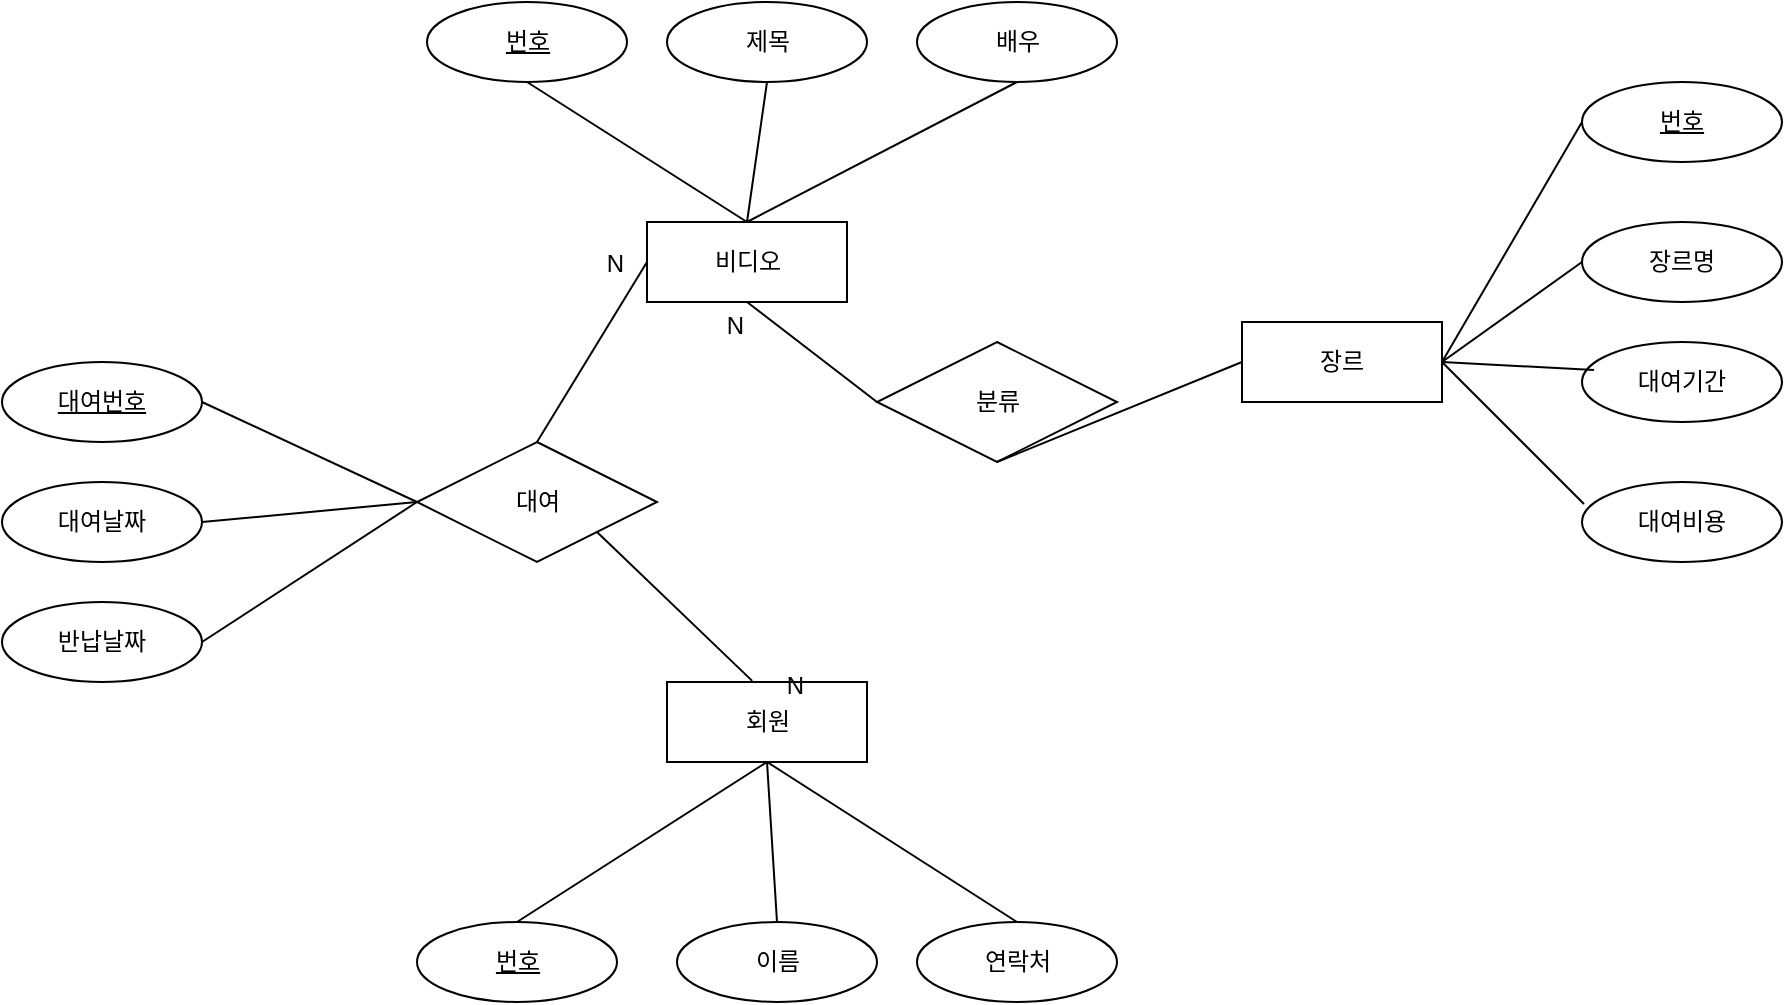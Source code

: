 <mxfile version="23.1.5" type="device">
  <diagram id="R2lEEEUBdFMjLlhIrx00" name="Page-1">
    <mxGraphModel dx="1738" dy="906" grid="1" gridSize="10" guides="1" tooltips="1" connect="1" arrows="1" fold="1" page="1" pageScale="1" pageWidth="827" pageHeight="1169" math="0" shadow="0" extFonts="Permanent Marker^https://fonts.googleapis.com/css?family=Permanent+Marker">
      <root>
        <mxCell id="0" />
        <mxCell id="1" parent="0" />
        <mxCell id="jLPljfGS4TPaZg_DiXXK-1" value="장르" style="whiteSpace=wrap;html=1;align=center;" vertex="1" parent="1">
          <mxGeometry x="520" y="320" width="100" height="40" as="geometry" />
        </mxCell>
        <mxCell id="jLPljfGS4TPaZg_DiXXK-3" value="회원" style="whiteSpace=wrap;html=1;align=center;" vertex="1" parent="1">
          <mxGeometry x="232.5" y="500" width="100" height="40" as="geometry" />
        </mxCell>
        <mxCell id="jLPljfGS4TPaZg_DiXXK-4" value="비디오" style="whiteSpace=wrap;html=1;align=center;" vertex="1" parent="1">
          <mxGeometry x="222.5" y="270" width="100" height="40" as="geometry" />
        </mxCell>
        <mxCell id="jLPljfGS4TPaZg_DiXXK-5" value="번호" style="ellipse;whiteSpace=wrap;html=1;align=center;fontStyle=4;" vertex="1" parent="1">
          <mxGeometry x="690" y="200" width="100" height="40" as="geometry" />
        </mxCell>
        <mxCell id="jLPljfGS4TPaZg_DiXXK-6" value="대여기간" style="ellipse;whiteSpace=wrap;html=1;align=center;" vertex="1" parent="1">
          <mxGeometry x="690" y="330" width="100" height="40" as="geometry" />
        </mxCell>
        <mxCell id="jLPljfGS4TPaZg_DiXXK-7" value="장르명" style="ellipse;whiteSpace=wrap;html=1;align=center;" vertex="1" parent="1">
          <mxGeometry x="690" y="270" width="100" height="40" as="geometry" />
        </mxCell>
        <mxCell id="jLPljfGS4TPaZg_DiXXK-9" value="대여비용" style="ellipse;whiteSpace=wrap;html=1;align=center;" vertex="1" parent="1">
          <mxGeometry x="690" y="400" width="100" height="40" as="geometry" />
        </mxCell>
        <mxCell id="jLPljfGS4TPaZg_DiXXK-10" value="" style="endArrow=none;html=1;rounded=0;entryX=1;entryY=0.5;entryDx=0;entryDy=0;exitX=0;exitY=0.5;exitDx=0;exitDy=0;" edge="1" parent="1" source="jLPljfGS4TPaZg_DiXXK-5" target="jLPljfGS4TPaZg_DiXXK-1">
          <mxGeometry relative="1" as="geometry">
            <mxPoint x="373" y="580" as="sourcePoint" />
            <mxPoint x="533" y="580" as="targetPoint" />
          </mxGeometry>
        </mxCell>
        <mxCell id="jLPljfGS4TPaZg_DiXXK-11" value="" style="endArrow=none;html=1;rounded=0;exitX=1;exitY=0.5;exitDx=0;exitDy=0;entryX=0;entryY=0.5;entryDx=0;entryDy=0;" edge="1" parent="1" source="jLPljfGS4TPaZg_DiXXK-1" target="jLPljfGS4TPaZg_DiXXK-7">
          <mxGeometry relative="1" as="geometry">
            <mxPoint x="373" y="580" as="sourcePoint" />
            <mxPoint x="533" y="580" as="targetPoint" />
          </mxGeometry>
        </mxCell>
        <mxCell id="jLPljfGS4TPaZg_DiXXK-12" value="" style="endArrow=none;html=1;rounded=0;exitX=1;exitY=0.5;exitDx=0;exitDy=0;entryX=0.06;entryY=0.35;entryDx=0;entryDy=0;entryPerimeter=0;" edge="1" parent="1" source="jLPljfGS4TPaZg_DiXXK-1" target="jLPljfGS4TPaZg_DiXXK-6">
          <mxGeometry relative="1" as="geometry">
            <mxPoint x="593" y="450" as="sourcePoint" />
            <mxPoint x="663" y="430" as="targetPoint" />
          </mxGeometry>
        </mxCell>
        <mxCell id="jLPljfGS4TPaZg_DiXXK-13" value="" style="endArrow=none;html=1;rounded=0;exitX=1;exitY=0.5;exitDx=0;exitDy=0;entryX=0.01;entryY=0.275;entryDx=0;entryDy=0;entryPerimeter=0;" edge="1" parent="1" source="jLPljfGS4TPaZg_DiXXK-1" target="jLPljfGS4TPaZg_DiXXK-9">
          <mxGeometry relative="1" as="geometry">
            <mxPoint x="593" y="450" as="sourcePoint" />
            <mxPoint x="664" y="480" as="targetPoint" />
          </mxGeometry>
        </mxCell>
        <mxCell id="jLPljfGS4TPaZg_DiXXK-14" value="제목" style="ellipse;whiteSpace=wrap;html=1;align=center;" vertex="1" parent="1">
          <mxGeometry x="232.5" y="160" width="100" height="40" as="geometry" />
        </mxCell>
        <mxCell id="jLPljfGS4TPaZg_DiXXK-15" value="번호" style="ellipse;whiteSpace=wrap;html=1;align=center;fontStyle=4;" vertex="1" parent="1">
          <mxGeometry x="112.5" y="160" width="100" height="40" as="geometry" />
        </mxCell>
        <mxCell id="jLPljfGS4TPaZg_DiXXK-16" value="배우" style="ellipse;whiteSpace=wrap;html=1;align=center;" vertex="1" parent="1">
          <mxGeometry x="357.5" y="160" width="100" height="40" as="geometry" />
        </mxCell>
        <mxCell id="jLPljfGS4TPaZg_DiXXK-17" value="" style="endArrow=none;html=1;rounded=0;entryX=0.5;entryY=0;entryDx=0;entryDy=0;exitX=0.5;exitY=1;exitDx=0;exitDy=0;" edge="1" parent="1" source="jLPljfGS4TPaZg_DiXXK-15" target="jLPljfGS4TPaZg_DiXXK-4">
          <mxGeometry relative="1" as="geometry">
            <mxPoint x="357.5" y="170" as="sourcePoint" />
            <mxPoint x="267.5" y="260" as="targetPoint" />
          </mxGeometry>
        </mxCell>
        <mxCell id="jLPljfGS4TPaZg_DiXXK-18" value="" style="endArrow=none;html=1;rounded=0;exitX=0.5;exitY=1;exitDx=0;exitDy=0;entryX=0.5;entryY=0;entryDx=0;entryDy=0;" edge="1" parent="1" source="jLPljfGS4TPaZg_DiXXK-14" target="jLPljfGS4TPaZg_DiXXK-4">
          <mxGeometry relative="1" as="geometry">
            <mxPoint x="172.5" y="210" as="sourcePoint" />
            <mxPoint x="272.5" y="263" as="targetPoint" />
          </mxGeometry>
        </mxCell>
        <mxCell id="jLPljfGS4TPaZg_DiXXK-19" value="" style="endArrow=none;html=1;rounded=0;entryX=0.5;entryY=0;entryDx=0;entryDy=0;exitX=0.5;exitY=1;exitDx=0;exitDy=0;" edge="1" parent="1" source="jLPljfGS4TPaZg_DiXXK-16" target="jLPljfGS4TPaZg_DiXXK-4">
          <mxGeometry relative="1" as="geometry">
            <mxPoint x="172.5" y="210" as="sourcePoint" />
            <mxPoint x="282.5" y="260" as="targetPoint" />
          </mxGeometry>
        </mxCell>
        <mxCell id="jLPljfGS4TPaZg_DiXXK-21" value="번호" style="ellipse;whiteSpace=wrap;html=1;align=center;fontStyle=4;" vertex="1" parent="1">
          <mxGeometry x="107.5" y="620" width="100" height="40" as="geometry" />
        </mxCell>
        <mxCell id="jLPljfGS4TPaZg_DiXXK-22" value="이름" style="ellipse;whiteSpace=wrap;html=1;align=center;" vertex="1" parent="1">
          <mxGeometry x="237.5" y="620" width="100" height="40" as="geometry" />
        </mxCell>
        <mxCell id="jLPljfGS4TPaZg_DiXXK-23" value="연락처" style="ellipse;whiteSpace=wrap;html=1;align=center;" vertex="1" parent="1">
          <mxGeometry x="357.5" y="620" width="100" height="40" as="geometry" />
        </mxCell>
        <mxCell id="jLPljfGS4TPaZg_DiXXK-24" value="" style="endArrow=none;html=1;rounded=0;exitX=0.5;exitY=1;exitDx=0;exitDy=0;entryX=0.5;entryY=0;entryDx=0;entryDy=0;" edge="1" parent="1" source="jLPljfGS4TPaZg_DiXXK-3" target="jLPljfGS4TPaZg_DiXXK-21">
          <mxGeometry relative="1" as="geometry">
            <mxPoint x="247.5" y="140" as="sourcePoint" />
            <mxPoint x="237.5" y="210" as="targetPoint" />
          </mxGeometry>
        </mxCell>
        <mxCell id="jLPljfGS4TPaZg_DiXXK-25" value="" style="endArrow=none;html=1;rounded=0;exitX=0.5;exitY=1;exitDx=0;exitDy=0;entryX=0.5;entryY=0;entryDx=0;entryDy=0;" edge="1" parent="1" source="jLPljfGS4TPaZg_DiXXK-3" target="jLPljfGS4TPaZg_DiXXK-22">
          <mxGeometry relative="1" as="geometry">
            <mxPoint x="277.5" y="560" as="sourcePoint" />
            <mxPoint x="167.5" y="630" as="targetPoint" />
          </mxGeometry>
        </mxCell>
        <mxCell id="jLPljfGS4TPaZg_DiXXK-26" value="" style="endArrow=none;html=1;rounded=0;exitX=0.5;exitY=1;exitDx=0;exitDy=0;entryX=0.5;entryY=0;entryDx=0;entryDy=0;" edge="1" parent="1" source="jLPljfGS4TPaZg_DiXXK-3" target="jLPljfGS4TPaZg_DiXXK-23">
          <mxGeometry relative="1" as="geometry">
            <mxPoint x="277.5" y="560" as="sourcePoint" />
            <mxPoint x="297.5" y="630" as="targetPoint" />
          </mxGeometry>
        </mxCell>
        <mxCell id="jLPljfGS4TPaZg_DiXXK-27" value="분류" style="shape=rhombus;perimeter=rhombusPerimeter;whiteSpace=wrap;html=1;align=center;" vertex="1" parent="1">
          <mxGeometry x="337.5" y="330" width="120" height="60" as="geometry" />
        </mxCell>
        <mxCell id="jLPljfGS4TPaZg_DiXXK-28" value="" style="endArrow=none;html=1;rounded=0;exitX=0;exitY=0.5;exitDx=0;exitDy=0;entryX=0.5;entryY=1;entryDx=0;entryDy=0;" edge="1" parent="1" source="jLPljfGS4TPaZg_DiXXK-27" target="jLPljfGS4TPaZg_DiXXK-4">
          <mxGeometry relative="1" as="geometry">
            <mxPoint x="420" y="500" as="sourcePoint" />
            <mxPoint x="580" y="500" as="targetPoint" />
          </mxGeometry>
        </mxCell>
        <mxCell id="jLPljfGS4TPaZg_DiXXK-29" value="N" style="resizable=0;html=1;whiteSpace=wrap;align=right;verticalAlign=bottom;" connectable="0" vertex="1" parent="jLPljfGS4TPaZg_DiXXK-28">
          <mxGeometry x="1" relative="1" as="geometry">
            <mxPoint y="20" as="offset" />
          </mxGeometry>
        </mxCell>
        <mxCell id="jLPljfGS4TPaZg_DiXXK-30" value="" style="endArrow=none;html=1;rounded=0;exitX=0;exitY=0.5;exitDx=0;exitDy=0;entryX=0.5;entryY=1;entryDx=0;entryDy=0;" edge="1" parent="1" source="jLPljfGS4TPaZg_DiXXK-1" target="jLPljfGS4TPaZg_DiXXK-27">
          <mxGeometry relative="1" as="geometry">
            <mxPoint x="340" y="370" as="sourcePoint" />
            <mxPoint x="293" y="310" as="targetPoint" />
          </mxGeometry>
        </mxCell>
        <mxCell id="jLPljfGS4TPaZg_DiXXK-32" value="대여" style="shape=rhombus;perimeter=rhombusPerimeter;whiteSpace=wrap;html=1;align=center;" vertex="1" parent="1">
          <mxGeometry x="107.5" y="380" width="120" height="60" as="geometry" />
        </mxCell>
        <mxCell id="jLPljfGS4TPaZg_DiXXK-33" value="" style="endArrow=none;html=1;rounded=0;exitX=0.5;exitY=0;exitDx=0;exitDy=0;entryX=0;entryY=0.5;entryDx=0;entryDy=0;" edge="1" parent="1" source="jLPljfGS4TPaZg_DiXXK-32" target="jLPljfGS4TPaZg_DiXXK-4">
          <mxGeometry relative="1" as="geometry">
            <mxPoint x="300" y="420" as="sourcePoint" />
            <mxPoint x="245" y="360" as="targetPoint" />
          </mxGeometry>
        </mxCell>
        <mxCell id="jLPljfGS4TPaZg_DiXXK-34" value="N" style="resizable=0;html=1;whiteSpace=wrap;align=right;verticalAlign=bottom;" connectable="0" vertex="1" parent="jLPljfGS4TPaZg_DiXXK-33">
          <mxGeometry x="1" relative="1" as="geometry">
            <mxPoint x="-10" y="10" as="offset" />
          </mxGeometry>
        </mxCell>
        <mxCell id="jLPljfGS4TPaZg_DiXXK-35" value="" style="endArrow=none;html=1;rounded=0;entryX=1;entryY=1;entryDx=0;entryDy=0;exitX=0.426;exitY=-0.014;exitDx=0;exitDy=0;exitPerimeter=0;" edge="1" parent="1" source="jLPljfGS4TPaZg_DiXXK-3" target="jLPljfGS4TPaZg_DiXXK-32">
          <mxGeometry relative="1" as="geometry">
            <mxPoint x="278" y="508" as="sourcePoint" />
            <mxPoint x="233" y="300" as="targetPoint" />
          </mxGeometry>
        </mxCell>
        <mxCell id="jLPljfGS4TPaZg_DiXXK-36" value="N" style="resizable=0;html=1;whiteSpace=wrap;align=right;verticalAlign=bottom;" connectable="0" vertex="1" parent="jLPljfGS4TPaZg_DiXXK-35">
          <mxGeometry x="1" relative="1" as="geometry">
            <mxPoint x="105" y="85" as="offset" />
          </mxGeometry>
        </mxCell>
        <mxCell id="jLPljfGS4TPaZg_DiXXK-37" value="대여날짜" style="ellipse;whiteSpace=wrap;html=1;align=center;" vertex="1" parent="1">
          <mxGeometry x="-100" y="400" width="100" height="40" as="geometry" />
        </mxCell>
        <mxCell id="jLPljfGS4TPaZg_DiXXK-38" value="반납날짜" style="ellipse;whiteSpace=wrap;html=1;align=center;" vertex="1" parent="1">
          <mxGeometry x="-100" y="460" width="100" height="40" as="geometry" />
        </mxCell>
        <mxCell id="jLPljfGS4TPaZg_DiXXK-39" value="" style="endArrow=none;html=1;rounded=0;entryX=0;entryY=0.5;entryDx=0;entryDy=0;exitX=1;exitY=0.5;exitDx=0;exitDy=0;" edge="1" parent="1" source="jLPljfGS4TPaZg_DiXXK-37" target="jLPljfGS4TPaZg_DiXXK-32">
          <mxGeometry relative="1" as="geometry">
            <mxPoint x="173" y="210" as="sourcePoint" />
            <mxPoint x="283" y="280" as="targetPoint" />
          </mxGeometry>
        </mxCell>
        <mxCell id="jLPljfGS4TPaZg_DiXXK-40" value="" style="endArrow=none;html=1;rounded=0;entryX=0;entryY=0.5;entryDx=0;entryDy=0;exitX=1;exitY=0.5;exitDx=0;exitDy=0;" edge="1" parent="1" source="jLPljfGS4TPaZg_DiXXK-38" target="jLPljfGS4TPaZg_DiXXK-32">
          <mxGeometry relative="1" as="geometry">
            <mxPoint y="370" as="sourcePoint" />
            <mxPoint x="108" y="420" as="targetPoint" />
          </mxGeometry>
        </mxCell>
        <mxCell id="jLPljfGS4TPaZg_DiXXK-41" value="대여번호" style="ellipse;whiteSpace=wrap;html=1;align=center;fontStyle=4;" vertex="1" parent="1">
          <mxGeometry x="-100" y="340" width="100" height="40" as="geometry" />
        </mxCell>
        <mxCell id="jLPljfGS4TPaZg_DiXXK-43" value="" style="endArrow=none;html=1;rounded=0;entryX=0;entryY=0.5;entryDx=0;entryDy=0;exitX=1;exitY=0.5;exitDx=0;exitDy=0;" edge="1" parent="1" source="jLPljfGS4TPaZg_DiXXK-41" target="jLPljfGS4TPaZg_DiXXK-32">
          <mxGeometry relative="1" as="geometry">
            <mxPoint x="10" y="430" as="sourcePoint" />
            <mxPoint x="108" y="420" as="targetPoint" />
          </mxGeometry>
        </mxCell>
      </root>
    </mxGraphModel>
  </diagram>
</mxfile>
